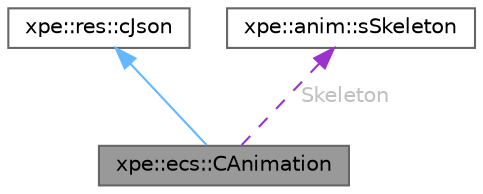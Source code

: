 digraph "xpe::ecs::CAnimation"
{
 // LATEX_PDF_SIZE
  bgcolor="transparent";
  edge [fontname=Helvetica,fontsize=10,labelfontname=Helvetica,labelfontsize=10];
  node [fontname=Helvetica,fontsize=10,shape=box,height=0.2,width=0.4];
  Node1 [id="Node000001",label="xpe::ecs::CAnimation",height=0.2,width=0.4,color="gray40", fillcolor="grey60", style="filled", fontcolor="black",tooltip=" "];
  Node2 -> Node1 [id="edge3_Node000001_Node000002",dir="back",color="steelblue1",style="solid",tooltip=" "];
  Node2 [id="Node000002",label="xpe::res::cJson",height=0.2,width=0.4,color="gray40", fillcolor="white", style="filled",URL="$classxpe_1_1res_1_1c_json.html",tooltip=" "];
  Node3 -> Node1 [id="edge4_Node000001_Node000003",dir="back",color="darkorchid3",style="dashed",tooltip=" ",label=" Skeleton",fontcolor="grey" ];
  Node3 [id="Node000003",label="xpe::anim::sSkeleton",height=0.2,width=0.4,color="gray40", fillcolor="white", style="filled",URL="$structxpe_1_1anim_1_1s_skeleton.html",tooltip=" "];
}
